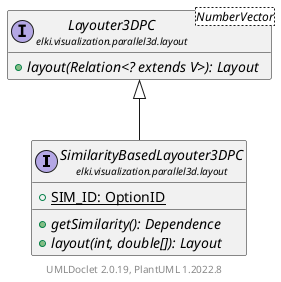 @startuml
    remove .*\.(Instance|Par|Parameterizer|Factory)$
    set namespaceSeparator none
    hide empty fields
    hide empty methods

    interface "<size:14>SimilarityBasedLayouter3DPC\n<size:10>elki.visualization.parallel3d.layout" as elki.visualization.parallel3d.layout.SimilarityBasedLayouter3DPC [[SimilarityBasedLayouter3DPC.html]] {
        {static} +SIM_ID: OptionID
        {abstract} +getSimilarity(): Dependence
        {abstract} +layout(int, double[]): Layout
    }

    interface "<size:14>Layouter3DPC\n<size:10>elki.visualization.parallel3d.layout" as elki.visualization.parallel3d.layout.Layouter3DPC<NumberVector> [[Layouter3DPC.html]] {
        {abstract} +layout(Relation<? extends V>): Layout
    }

    elki.visualization.parallel3d.layout.Layouter3DPC <|-- elki.visualization.parallel3d.layout.SimilarityBasedLayouter3DPC

    center footer UMLDoclet 2.0.19, PlantUML 1.2022.8
@enduml
